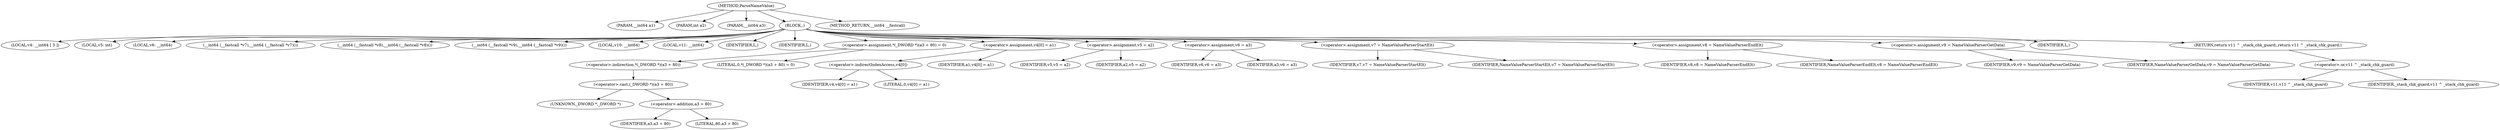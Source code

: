 digraph ParseNameValue {  
"1000109" [label = "(METHOD,ParseNameValue)" ]
"1000110" [label = "(PARAM,__int64 a1)" ]
"1000111" [label = "(PARAM,int a2)" ]
"1000112" [label = "(PARAM,__int64 a3)" ]
"1000113" [label = "(BLOCK,,)" ]
"1000114" [label = "(LOCAL,v4: __int64 [ 3 ])" ]
"1000115" [label = "(LOCAL,v5: int)" ]
"1000116" [label = "(LOCAL,v6: __int64)" ]
"1000117" [label = "(__int64 (__fastcall *v7),__int64 (__fastcall *v7)())" ]
"1000118" [label = "(__int64 (__fastcall *v8),__int64 (__fastcall *v8)())" ]
"1000119" [label = "(__int64 (__fastcall *v9),__int64 (__fastcall *v9)())" ]
"1000120" [label = "(LOCAL,v10: __int64)" ]
"1000121" [label = "(LOCAL,v11: __int64)" ]
"1000122" [label = "(IDENTIFIER,L,)" ]
"1000123" [label = "(IDENTIFIER,L,)" ]
"1000124" [label = "(<operator>.assignment,*(_DWORD *)(a3 + 80) = 0)" ]
"1000125" [label = "(<operator>.indirection,*(_DWORD *)(a3 + 80))" ]
"1000126" [label = "(<operator>.cast,(_DWORD *)(a3 + 80))" ]
"1000127" [label = "(UNKNOWN,_DWORD *,_DWORD *)" ]
"1000128" [label = "(<operator>.addition,a3 + 80)" ]
"1000129" [label = "(IDENTIFIER,a3,a3 + 80)" ]
"1000130" [label = "(LITERAL,80,a3 + 80)" ]
"1000131" [label = "(LITERAL,0,*(_DWORD *)(a3 + 80) = 0)" ]
"1000132" [label = "(<operator>.assignment,v4[0] = a1)" ]
"1000133" [label = "(<operator>.indirectIndexAccess,v4[0])" ]
"1000134" [label = "(IDENTIFIER,v4,v4[0] = a1)" ]
"1000135" [label = "(LITERAL,0,v4[0] = a1)" ]
"1000136" [label = "(IDENTIFIER,a1,v4[0] = a1)" ]
"1000137" [label = "(<operator>.assignment,v5 = a2)" ]
"1000138" [label = "(IDENTIFIER,v5,v5 = a2)" ]
"1000139" [label = "(IDENTIFIER,a2,v5 = a2)" ]
"1000140" [label = "(<operator>.assignment,v6 = a3)" ]
"1000141" [label = "(IDENTIFIER,v6,v6 = a3)" ]
"1000142" [label = "(IDENTIFIER,a3,v6 = a3)" ]
"1000143" [label = "(<operator>.assignment,v7 = NameValueParserStartElt)" ]
"1000144" [label = "(IDENTIFIER,v7,v7 = NameValueParserStartElt)" ]
"1000145" [label = "(IDENTIFIER,NameValueParserStartElt,v7 = NameValueParserStartElt)" ]
"1000146" [label = "(<operator>.assignment,v8 = NameValueParserEndElt)" ]
"1000147" [label = "(IDENTIFIER,v8,v8 = NameValueParserEndElt)" ]
"1000148" [label = "(IDENTIFIER,NameValueParserEndElt,v8 = NameValueParserEndElt)" ]
"1000149" [label = "(<operator>.assignment,v9 = NameValueParserGetData)" ]
"1000150" [label = "(IDENTIFIER,v9,v9 = NameValueParserGetData)" ]
"1000151" [label = "(IDENTIFIER,NameValueParserGetData,v9 = NameValueParserGetData)" ]
"1000152" [label = "(IDENTIFIER,L,)" ]
"1000153" [label = "(RETURN,return v11 ^ _stack_chk_guard;,return v11 ^ _stack_chk_guard;)" ]
"1000154" [label = "(<operator>.or,v11 ^ _stack_chk_guard)" ]
"1000155" [label = "(IDENTIFIER,v11,v11 ^ _stack_chk_guard)" ]
"1000156" [label = "(IDENTIFIER,_stack_chk_guard,v11 ^ _stack_chk_guard)" ]
"1000157" [label = "(METHOD_RETURN,__int64 __fastcall)" ]
  "1000109" -> "1000110" 
  "1000109" -> "1000111" 
  "1000109" -> "1000112" 
  "1000109" -> "1000113" 
  "1000109" -> "1000157" 
  "1000113" -> "1000114" 
  "1000113" -> "1000115" 
  "1000113" -> "1000116" 
  "1000113" -> "1000117" 
  "1000113" -> "1000118" 
  "1000113" -> "1000119" 
  "1000113" -> "1000120" 
  "1000113" -> "1000121" 
  "1000113" -> "1000122" 
  "1000113" -> "1000123" 
  "1000113" -> "1000124" 
  "1000113" -> "1000132" 
  "1000113" -> "1000137" 
  "1000113" -> "1000140" 
  "1000113" -> "1000143" 
  "1000113" -> "1000146" 
  "1000113" -> "1000149" 
  "1000113" -> "1000152" 
  "1000113" -> "1000153" 
  "1000124" -> "1000125" 
  "1000124" -> "1000131" 
  "1000125" -> "1000126" 
  "1000126" -> "1000127" 
  "1000126" -> "1000128" 
  "1000128" -> "1000129" 
  "1000128" -> "1000130" 
  "1000132" -> "1000133" 
  "1000132" -> "1000136" 
  "1000133" -> "1000134" 
  "1000133" -> "1000135" 
  "1000137" -> "1000138" 
  "1000137" -> "1000139" 
  "1000140" -> "1000141" 
  "1000140" -> "1000142" 
  "1000143" -> "1000144" 
  "1000143" -> "1000145" 
  "1000146" -> "1000147" 
  "1000146" -> "1000148" 
  "1000149" -> "1000150" 
  "1000149" -> "1000151" 
  "1000153" -> "1000154" 
  "1000154" -> "1000155" 
  "1000154" -> "1000156" 
}
